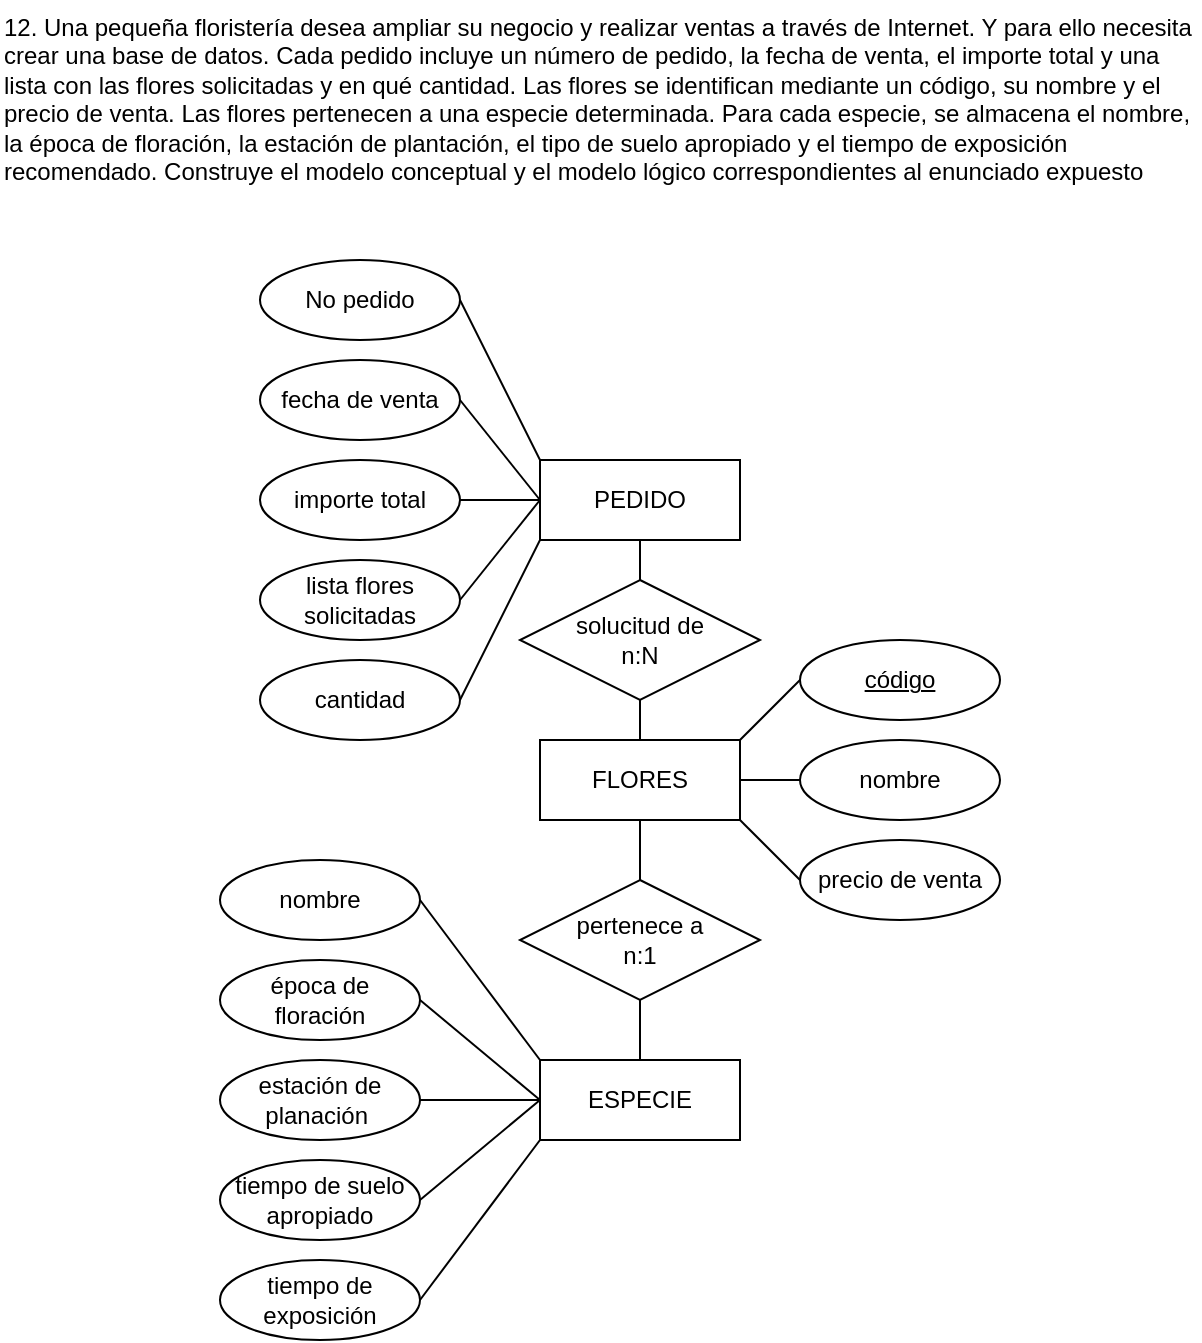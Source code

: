 <mxfile>
    <diagram id="u_UKEuYOrcfjBwObOofW" name="Page-1">
        <mxGraphModel dx="1072" dy="563" grid="1" gridSize="10" guides="1" tooltips="1" connect="1" arrows="1" fold="1" page="1" pageScale="1" pageWidth="850" pageHeight="1100" math="0" shadow="0">
            <root>
                <mxCell id="0"/>
                <mxCell id="1" parent="0"/>
                <mxCell id="2" value="12. Una pequeña floristería desea ampliar su negocio y realizar ventas a través de Internet. Y para ello necesita crear una base de datos. Cada pedido incluye un número de pedido, la fecha de venta, el importe total y una lista con las flores solicitadas y en qué cantidad. Las flores se identifican mediante un código, su nombre y el precio de venta. Las flores pertenecen a una especie determinada. Para cada especie, se almacena el nombre, la época de floración, la estación de plantación, el tipo de suelo apropiado y el tiempo de exposición recomendado. Construye el modelo conceptual y el modelo lógico correspondientes al enunciado expuesto" style="text;whiteSpace=wrap;" vertex="1" parent="1">
                    <mxGeometry x="40" y="40" width="600" height="180" as="geometry"/>
                </mxCell>
                <mxCell id="3" style="edgeStyle=none;html=1;exitX=0;exitY=0;exitDx=0;exitDy=0;entryX=1;entryY=0.5;entryDx=0;entryDy=0;endArrow=none;endFill=0;" edge="1" parent="1" source="9" target="10">
                    <mxGeometry relative="1" as="geometry"/>
                </mxCell>
                <mxCell id="4" style="edgeStyle=none;html=1;exitX=0;exitY=1;exitDx=0;exitDy=0;entryX=1;entryY=0.5;entryDx=0;entryDy=0;endArrow=none;endFill=0;" edge="1" parent="1" source="9" target="14">
                    <mxGeometry relative="1" as="geometry"/>
                </mxCell>
                <mxCell id="5" style="edgeStyle=none;html=1;exitX=0;exitY=0.5;exitDx=0;exitDy=0;entryX=1;entryY=0.5;entryDx=0;entryDy=0;endArrow=none;endFill=0;" edge="1" parent="1" source="9" target="11">
                    <mxGeometry relative="1" as="geometry"/>
                </mxCell>
                <mxCell id="6" style="edgeStyle=none;html=1;exitX=0;exitY=0.5;exitDx=0;exitDy=0;entryX=1;entryY=0.5;entryDx=0;entryDy=0;endArrow=none;endFill=0;" edge="1" parent="1" source="9" target="13">
                    <mxGeometry relative="1" as="geometry"/>
                </mxCell>
                <mxCell id="7" style="edgeStyle=none;html=1;exitX=0;exitY=0.5;exitDx=0;exitDy=0;endArrow=none;endFill=0;" edge="1" parent="1" source="9" target="12">
                    <mxGeometry relative="1" as="geometry"/>
                </mxCell>
                <mxCell id="8" style="edgeStyle=none;html=1;exitX=0.5;exitY=1;exitDx=0;exitDy=0;endArrow=none;endFill=0;" edge="1" parent="1" source="9" target="37">
                    <mxGeometry relative="1" as="geometry"/>
                </mxCell>
                <mxCell id="9" value="PEDIDO" style="whiteSpace=wrap;html=1;align=center;" vertex="1" parent="1">
                    <mxGeometry x="310" y="270" width="100" height="40" as="geometry"/>
                </mxCell>
                <mxCell id="10" value="No pedido" style="ellipse;whiteSpace=wrap;html=1;align=center;" vertex="1" parent="1">
                    <mxGeometry x="170" y="170" width="100" height="40" as="geometry"/>
                </mxCell>
                <mxCell id="11" value="fecha de venta" style="ellipse;whiteSpace=wrap;html=1;align=center;" vertex="1" parent="1">
                    <mxGeometry x="170" y="220" width="100" height="40" as="geometry"/>
                </mxCell>
                <mxCell id="12" value="importe total" style="ellipse;whiteSpace=wrap;html=1;align=center;" vertex="1" parent="1">
                    <mxGeometry x="170" y="270" width="100" height="40" as="geometry"/>
                </mxCell>
                <mxCell id="13" value="lista flores solicitadas" style="ellipse;whiteSpace=wrap;html=1;align=center;" vertex="1" parent="1">
                    <mxGeometry x="170" y="320" width="100" height="40" as="geometry"/>
                </mxCell>
                <mxCell id="14" value="cantidad" style="ellipse;whiteSpace=wrap;html=1;align=center;" vertex="1" parent="1">
                    <mxGeometry x="170" y="370" width="100" height="40" as="geometry"/>
                </mxCell>
                <mxCell id="15" style="edgeStyle=none;html=1;exitX=0.5;exitY=1;exitDx=0;exitDy=0;entryX=0.5;entryY=0;entryDx=0;entryDy=0;endArrow=none;endFill=0;" edge="1" parent="1" source="19" target="24">
                    <mxGeometry relative="1" as="geometry"/>
                </mxCell>
                <mxCell id="16" style="edgeStyle=none;html=1;exitX=1;exitY=0;exitDx=0;exitDy=0;entryX=0;entryY=0.5;entryDx=0;entryDy=0;endArrow=none;endFill=0;" edge="1" parent="1" source="19" target="20">
                    <mxGeometry relative="1" as="geometry"/>
                </mxCell>
                <mxCell id="17" style="edgeStyle=none;html=1;exitX=1;exitY=0.5;exitDx=0;exitDy=0;entryX=0;entryY=0.5;entryDx=0;entryDy=0;endArrow=none;endFill=0;" edge="1" parent="1" source="19" target="21">
                    <mxGeometry relative="1" as="geometry"/>
                </mxCell>
                <mxCell id="18" style="edgeStyle=none;html=1;exitX=1;exitY=1;exitDx=0;exitDy=0;entryX=0;entryY=0.5;entryDx=0;entryDy=0;endArrow=none;endFill=0;" edge="1" parent="1" source="19" target="22">
                    <mxGeometry relative="1" as="geometry"/>
                </mxCell>
                <mxCell id="19" value="FLORES" style="whiteSpace=wrap;html=1;align=center;" vertex="1" parent="1">
                    <mxGeometry x="310" y="410" width="100" height="40" as="geometry"/>
                </mxCell>
                <mxCell id="20" value="código" style="ellipse;whiteSpace=wrap;html=1;align=center;fontStyle=4;" vertex="1" parent="1">
                    <mxGeometry x="440" y="360" width="100" height="40" as="geometry"/>
                </mxCell>
                <mxCell id="21" value="nombre" style="ellipse;whiteSpace=wrap;html=1;align=center;" vertex="1" parent="1">
                    <mxGeometry x="440" y="410" width="100" height="40" as="geometry"/>
                </mxCell>
                <mxCell id="22" value="precio de venta" style="ellipse;whiteSpace=wrap;html=1;align=center;" vertex="1" parent="1">
                    <mxGeometry x="440" y="460" width="100" height="40" as="geometry"/>
                </mxCell>
                <mxCell id="23" style="edgeStyle=none;html=1;exitX=0.5;exitY=1;exitDx=0;exitDy=0;entryX=0.5;entryY=0;entryDx=0;entryDy=0;endArrow=none;endFill=0;" edge="1" parent="1" source="24" target="30">
                    <mxGeometry relative="1" as="geometry"/>
                </mxCell>
                <mxCell id="24" value="pertenece a&lt;div&gt;n:1&lt;/div&gt;" style="shape=rhombus;perimeter=rhombusPerimeter;whiteSpace=wrap;html=1;align=center;" vertex="1" parent="1">
                    <mxGeometry x="300" y="480" width="120" height="60" as="geometry"/>
                </mxCell>
                <mxCell id="25" style="edgeStyle=none;html=1;exitX=0;exitY=0;exitDx=0;exitDy=0;entryX=1;entryY=0.5;entryDx=0;entryDy=0;endArrow=none;endFill=0;" edge="1" parent="1" source="30" target="31">
                    <mxGeometry relative="1" as="geometry"/>
                </mxCell>
                <mxCell id="26" style="edgeStyle=none;html=1;exitX=0;exitY=1;exitDx=0;exitDy=0;entryX=1;entryY=0.5;entryDx=0;entryDy=0;endArrow=none;endFill=0;" edge="1" parent="1" source="30" target="35">
                    <mxGeometry relative="1" as="geometry"/>
                </mxCell>
                <mxCell id="27" style="edgeStyle=none;html=1;exitX=0;exitY=0.5;exitDx=0;exitDy=0;entryX=1;entryY=0.5;entryDx=0;entryDy=0;endArrow=none;endFill=0;" edge="1" parent="1" source="30" target="33">
                    <mxGeometry relative="1" as="geometry"/>
                </mxCell>
                <mxCell id="28" style="edgeStyle=none;html=1;exitX=0;exitY=0.5;exitDx=0;exitDy=0;entryX=1;entryY=0.5;entryDx=0;entryDy=0;endArrow=none;endFill=0;" edge="1" parent="1" source="30" target="32">
                    <mxGeometry relative="1" as="geometry"/>
                </mxCell>
                <mxCell id="29" style="edgeStyle=none;html=1;exitX=0;exitY=0.5;exitDx=0;exitDy=0;entryX=1;entryY=0.5;entryDx=0;entryDy=0;endArrow=none;endFill=0;" edge="1" parent="1" source="30" target="34">
                    <mxGeometry relative="1" as="geometry"/>
                </mxCell>
                <mxCell id="30" value="ESPECIE" style="whiteSpace=wrap;html=1;align=center;" vertex="1" parent="1">
                    <mxGeometry x="310" y="570" width="100" height="40" as="geometry"/>
                </mxCell>
                <mxCell id="31" value="nombre" style="ellipse;whiteSpace=wrap;html=1;align=center;" vertex="1" parent="1">
                    <mxGeometry x="150" y="470" width="100" height="40" as="geometry"/>
                </mxCell>
                <mxCell id="32" value="época de floración" style="ellipse;whiteSpace=wrap;html=1;align=center;" vertex="1" parent="1">
                    <mxGeometry x="150" y="520" width="100" height="40" as="geometry"/>
                </mxCell>
                <mxCell id="33" value="estación de planación&amp;nbsp;" style="ellipse;whiteSpace=wrap;html=1;align=center;" vertex="1" parent="1">
                    <mxGeometry x="150" y="570" width="100" height="40" as="geometry"/>
                </mxCell>
                <mxCell id="34" value="tiempo de suelo apropiado" style="ellipse;whiteSpace=wrap;html=1;align=center;" vertex="1" parent="1">
                    <mxGeometry x="150" y="620" width="100" height="40" as="geometry"/>
                </mxCell>
                <mxCell id="35" value="tiempo de exposición" style="ellipse;whiteSpace=wrap;html=1;align=center;" vertex="1" parent="1">
                    <mxGeometry x="150" y="670" width="100" height="40" as="geometry"/>
                </mxCell>
                <mxCell id="36" style="edgeStyle=none;html=1;exitX=0.5;exitY=1;exitDx=0;exitDy=0;entryX=0.5;entryY=0;entryDx=0;entryDy=0;endArrow=none;endFill=0;" edge="1" parent="1" source="37" target="19">
                    <mxGeometry relative="1" as="geometry"/>
                </mxCell>
                <mxCell id="37" value="solucitud de&lt;div&gt;n:N&lt;/div&gt;" style="shape=rhombus;perimeter=rhombusPerimeter;whiteSpace=wrap;html=1;align=center;" vertex="1" parent="1">
                    <mxGeometry x="300" y="330" width="120" height="60" as="geometry"/>
                </mxCell>
            </root>
        </mxGraphModel>
    </diagram>
</mxfile>
